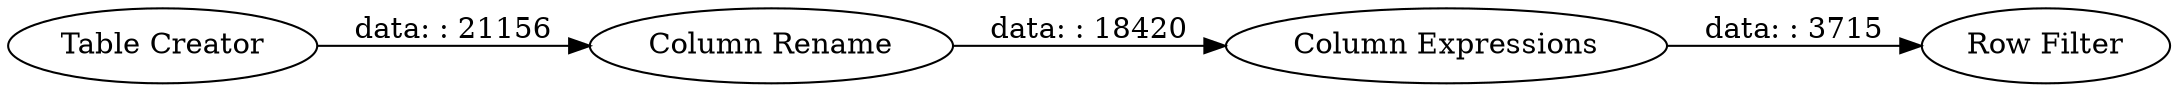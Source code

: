 digraph {
	"-626010461611050691_39" [label="Column Rename"]
	"-626010461611050691_42" [label="Column Expressions"]
	"-626010461611050691_38" [label="Table Creator"]
	"-626010461611050691_44" [label="Row Filter"]
	"-626010461611050691_39" -> "-626010461611050691_42" [label="data: : 18420"]
	"-626010461611050691_42" -> "-626010461611050691_44" [label="data: : 3715"]
	"-626010461611050691_38" -> "-626010461611050691_39" [label="data: : 21156"]
	rankdir=LR
}
